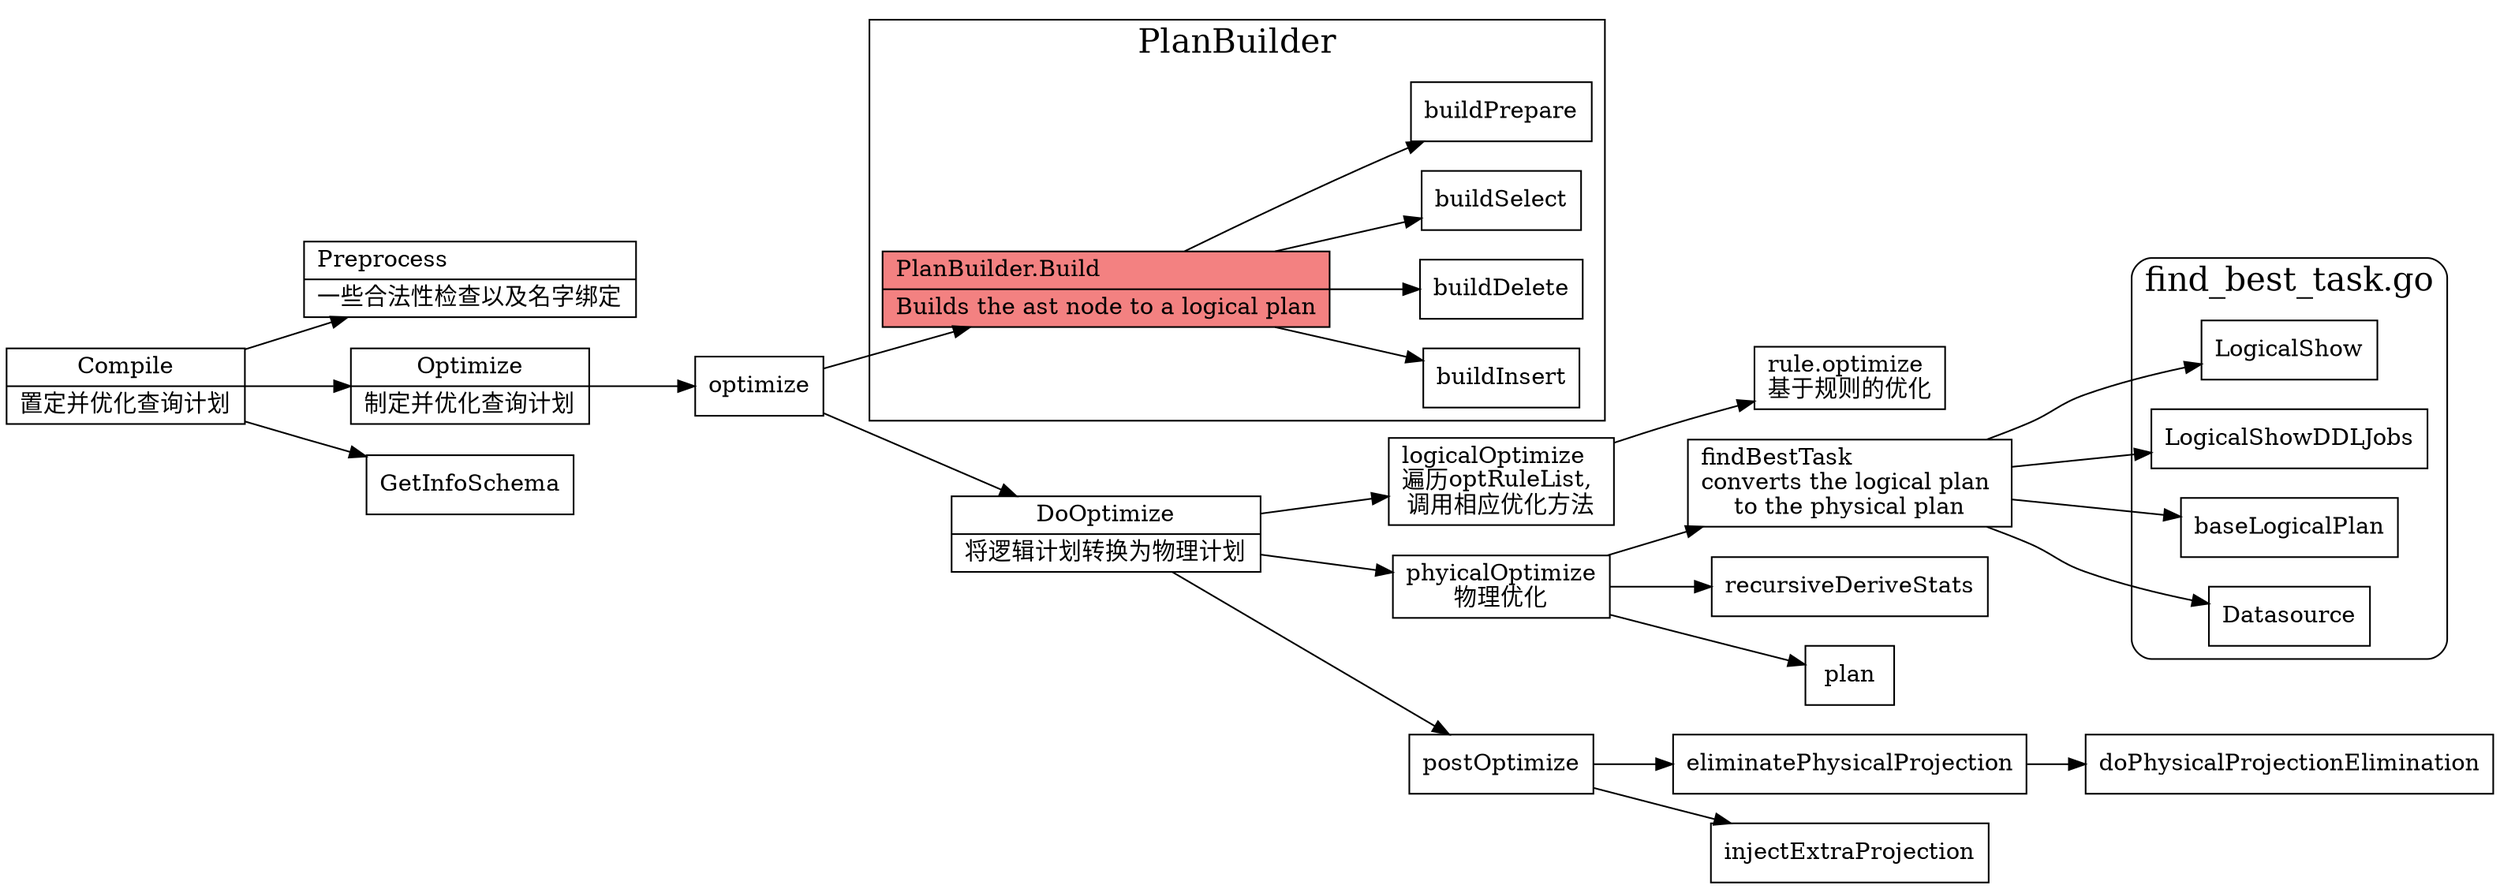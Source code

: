 digraph sql_plan {
  node[shape=box;];
  newrank=true;
  rankdir=LR;

  Compile[
    shape="record";
    label="{{
      Compile|
      置定并优化查询计划
    }}";
  ];

  Compile -> {
    Preprocess;
    Optimize;
    GetInfoSchema;
  };
  Preprocess[
    shape="record";
    label="{{
    Preprocess\l|
      一些合法性检查以及名字绑定
    }}";
  ];

  Optimize[
    shape="record";
    label="{{
      Optimize|
      制定并优化查询计划\l
    }}";
  ];
  DoOptimize[label="DoOptimize\loptimize a logical plan \lto a physical plan"]
  DoOptimize[
    shape="record";
    label="{{
      DoOptimize|
      将逻辑计划转换为物理计划\l
    }}";
  ];
  Optimize -> optimize;
  optimize -> {
    PlanBuilder_Build;
    DoOptimize;
  }
  subgraph cluster_PlanBuilder {
    graph[label="PlanBuilder";fontsize=20;];
    PlanBuilder_Build[
      shape="record";
      fillcolor="#f38181";
      style=filled;
      label="{{
        PlanBuilder.Build\l|
        Builds the ast node to a logical plan\l
      }}";
    ];
    PlanBuilder_Build -> {
      buildInsert;
      buildDelete;
      buildSelect;
      buildPrepare;
    }
  }
  logicalOptimize[label="logicalOptimize\l遍历optRuleList, \l调用相应优化方法"]
  phyicalOptimize[label="phyicalOptimize\l物理优化"]
  DoOptimize -> {
    logicalOptimize;
    phyicalOptimize;
    postOptimize;
  };

  // 基于规则的优化
  rule_optimize[label="rule.optimize\l基于规则的优化"];
  logicalOptimize -> rule_optimize;
  findBestTask[label="findBestTask\lconverts the logical plan \lto the physical plan"];

  phyicalOptimize -> {
    recursiveDeriveStats;
    findBestTask;
    plan;
  };

  postOptimize -> {
    eliminatePhysicalProjection;
    injectExtraProjection;
  };
  eliminatePhysicalProjection -> doPhysicalProjectionElimination;

  subgraph cluster_find_best_task {
    graph[label="find_best_task.go";fontsize=20;style=rounded]
    LogicalShow;
    LogicalShowDDLJobs;
    baseLogicalPlan;
    Datasource;
  }

  findBestTask -> {
    LogicalShow;
    LogicalShowDDLJobs;
    baseLogicalPlan;
    Datasource;
  };
}
